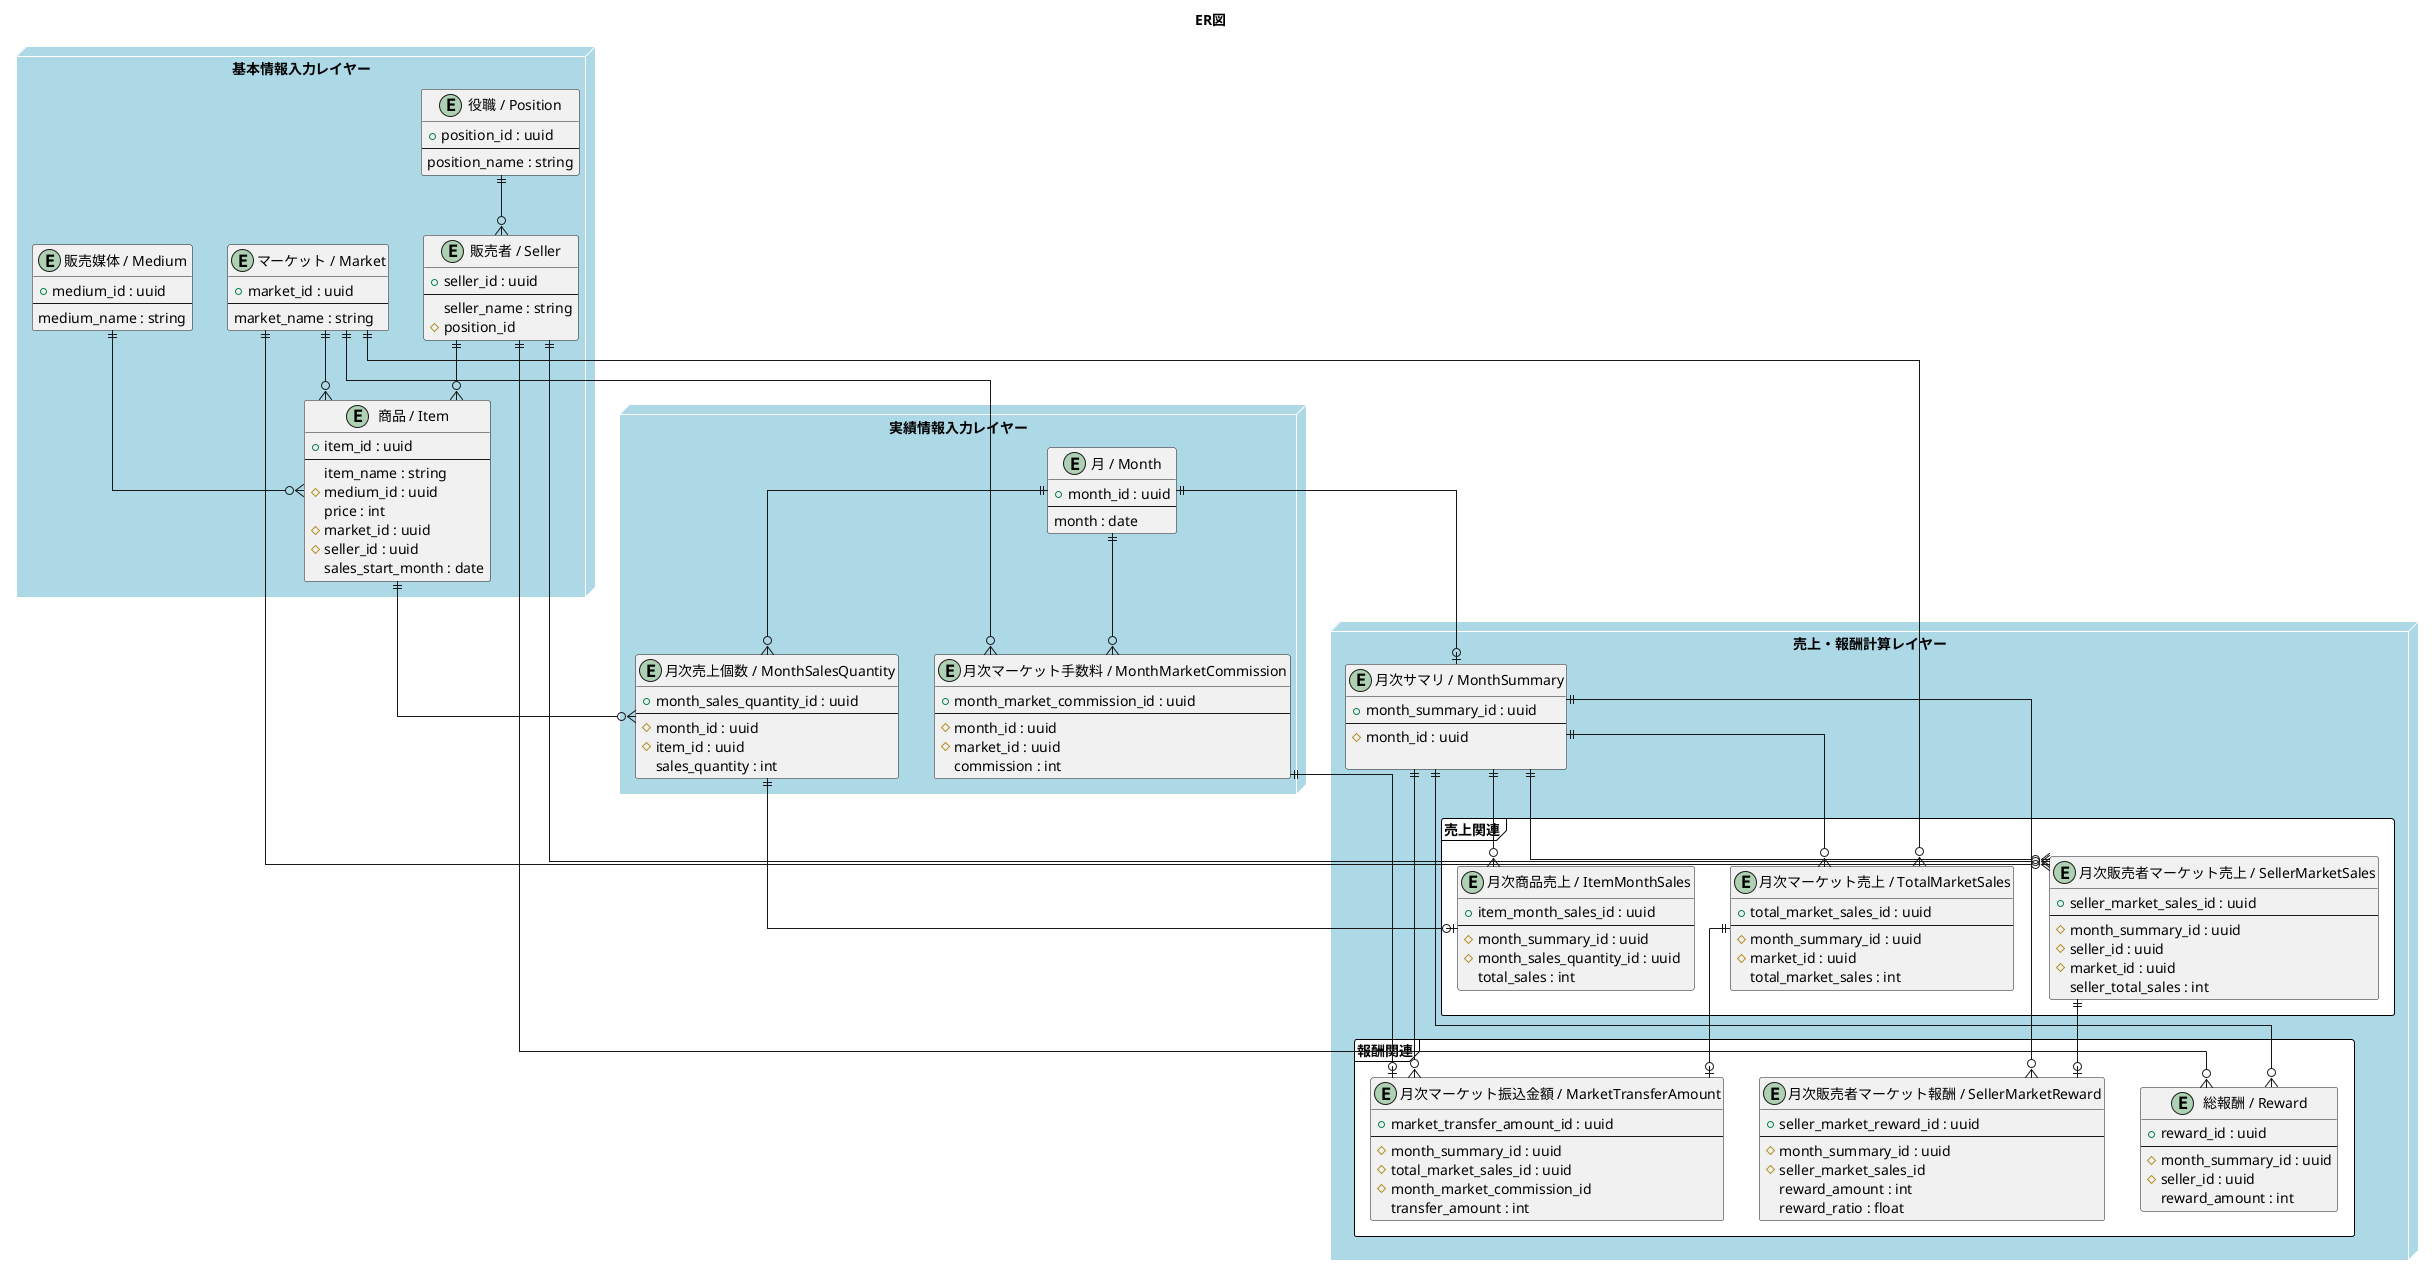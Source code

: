 @startuml
title ER図
skinparam linetype ortho
skinparam node {
    BackgroundColor LightBlue
    BorderColor White
}
skinparam frame {
    BackgroundColor White
    BorderColor Black
}

package 基本情報入力レイヤー <<node>> {
    entity "販売者 / Seller" as Seller {
        + seller_id : uuid
        --
        seller_name : string
        # position_id
    }

    entity "役職 / Position" as Position {
        + position_id : uuid
        --
        position_name : string
    }

    entity "マーケット / Market" as Market {
        + market_id : uuid
        --
        market_name : string
    }

    entity "販売媒体 / Medium" as Medium {
        + medium_id : uuid
        --
        medium_name : string
    }

    entity "商品 / Item" as Item {
        + item_id : uuid
        --
        item_name : string
        # medium_id : uuid
        price : int
        # market_id : uuid
        # seller_id : uuid
        sales_start_month : date
    }
}

package 実績情報入力レイヤー <<node>> {
    entity "月 / Month" as Month {
        + month_id : uuid
        --
        month : date
    }

    entity "月次売上個数 / MonthSalesQuantity" as MonthSalesQuantity {
        + month_sales_quantity_id : uuid
        --
        # month_id : uuid
        # item_id : uuid
        sales_quantity : int
    }

    entity "月次マーケット手数料 / MonthMarketCommission" as MonthMarketCommission {
        + month_market_commission_id : uuid
        --
        # month_id : uuid
        # market_id : uuid
        commission : int
    }
}

' 以下はInput Layerを基に計算して自動生成される派生テーブル
package 売上・報酬計算レイヤー <<node>> {
    entity "月次サマリ / MonthSummary" as MonthSummary {
        + month_summary_id : uuid
        --
        # month_id : uuid

    }
    package 売上関連 <<frame>> {
        entity "月次商品売上 / ItemMonthSales" as ItemMonthSales {
            + item_month_sales_id : uuid
            --
            # month_summary_id : uuid
            # month_sales_quantity_id : uuid
            total_sales : int
        }

        entity "月次マーケット売上 / TotalMarketSales" as TotalMarketSales {
            + total_market_sales_id : uuid
            --
            # month_summary_id : uuid
            # market_id : uuid
            total_market_sales : int
        }

        entity "月次販売者マーケット売上 / SellerMarketSales" as SellerMarketSales {
            + seller_market_sales_id : uuid
            --
            # month_summary_id : uuid
            # seller_id : uuid
            # market_id : uuid
            seller_total_sales : int
        }
    }

    package 報酬関連 <<frame>> {
        entity "月次マーケット振込金額 / MarketTransferAmount" as MarketTransferAmount {
            + market_transfer_amount_id : uuid
            --
            # month_summary_id : uuid
            # total_market_sales_id : uuid
            # month_market_commission_id
            transfer_amount : int
        }

        entity "月次販売者マーケット報酬 / SellerMarketReward" as SellerMarketReward {
            + seller_market_reward_id : uuid
            --
            # month_summary_id : uuid
            # seller_market_sales_id
            reward_amount : int
            reward_ratio : float
        }

        entity "総報酬 / Reward" as Reward {
            + reward_id : uuid
            --
            # month_summary_id : uuid
            # seller_id : uuid
            reward_amount : int
        }
    }

}

' エンティティ間の関係を定義
Position ||--o{ Seller
Seller ||--o{ Item
Medium ||--o{ Item
Market ||--o{ Item
Item ||--o{ MonthSalesQuantity
MonthSalesQuantity ||--o| ItemMonthSales
Market ||--o{ MonthMarketCommission
Market ||--o{ TotalMarketSales
MonthMarketCommission ||--o| MarketTransferAmount
TotalMarketSales ||--o| MarketTransferAmount
Seller ||--o{ SellerMarketSales
Market ||--o{ SellerMarketSales
Seller ||--o{ Reward
SellerMarketSales ||--o| SellerMarketReward
Month ||--o{ MonthSalesQuantity
Month ||--o{ MonthMarketCommission
Month ||--o| MonthSummary
MonthSummary ||--o{ ItemMonthSales
MonthSummary ||--o{ TotalMarketSales
MonthSummary ||--o{ MarketTransferAmount
MonthSummary ||--o{ SellerMarketSales
MonthSummary ||--o{ SellerMarketReward
MonthSummary ||--o{ Reward

' left to right direction
@enduml
